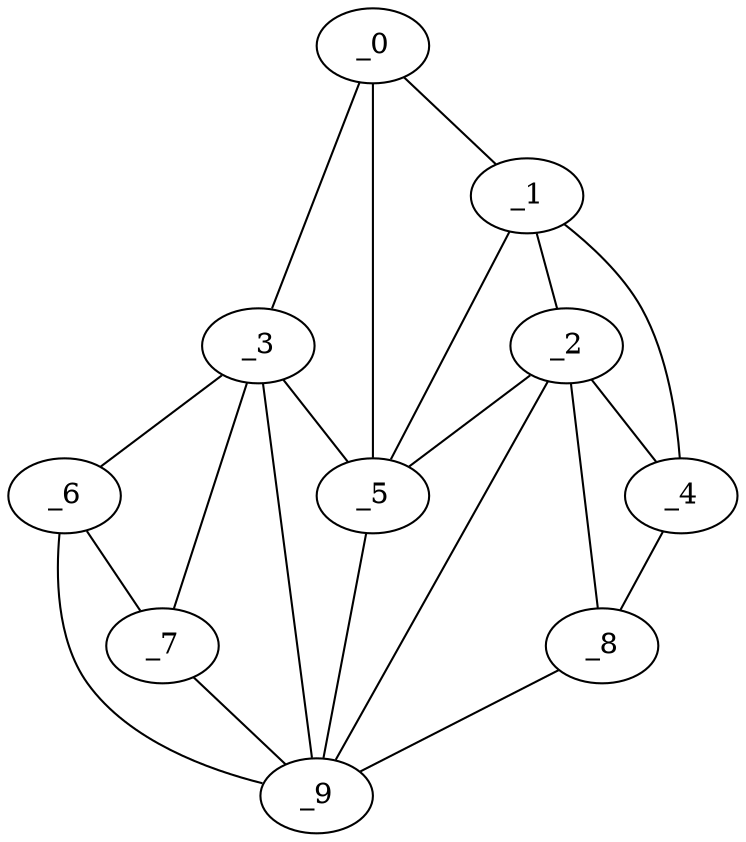 graph "obj41__285.gxl" {
	_0	 [x=30,
		y=55];
	_1	 [x=37,
		y=45];
	_0 -- _1	 [valence=1];
	_3	 [x=64,
		y=91];
	_0 -- _3	 [valence=1];
	_5	 [x=66,
		y=53];
	_0 -- _5	 [valence=2];
	_2	 [x=64,
		y=44];
	_1 -- _2	 [valence=1];
	_4	 [x=66,
		y=6];
	_1 -- _4	 [valence=1];
	_1 -- _5	 [valence=2];
	_2 -- _4	 [valence=2];
	_2 -- _5	 [valence=2];
	_8	 [x=100,
		y=6];
	_2 -- _8	 [valence=2];
	_9	 [x=103,
		y=68];
	_2 -- _9	 [valence=2];
	_3 -- _5	 [valence=2];
	_6	 [x=94,
		y=96];
	_3 -- _6	 [valence=2];
	_7	 [x=95,
		y=122];
	_3 -- _7	 [valence=1];
	_3 -- _9	 [valence=2];
	_4 -- _8	 [valence=1];
	_5 -- _9	 [valence=1];
	_6 -- _7	 [valence=1];
	_6 -- _9	 [valence=2];
	_7 -- _9	 [valence=1];
	_8 -- _9	 [valence=1];
}
